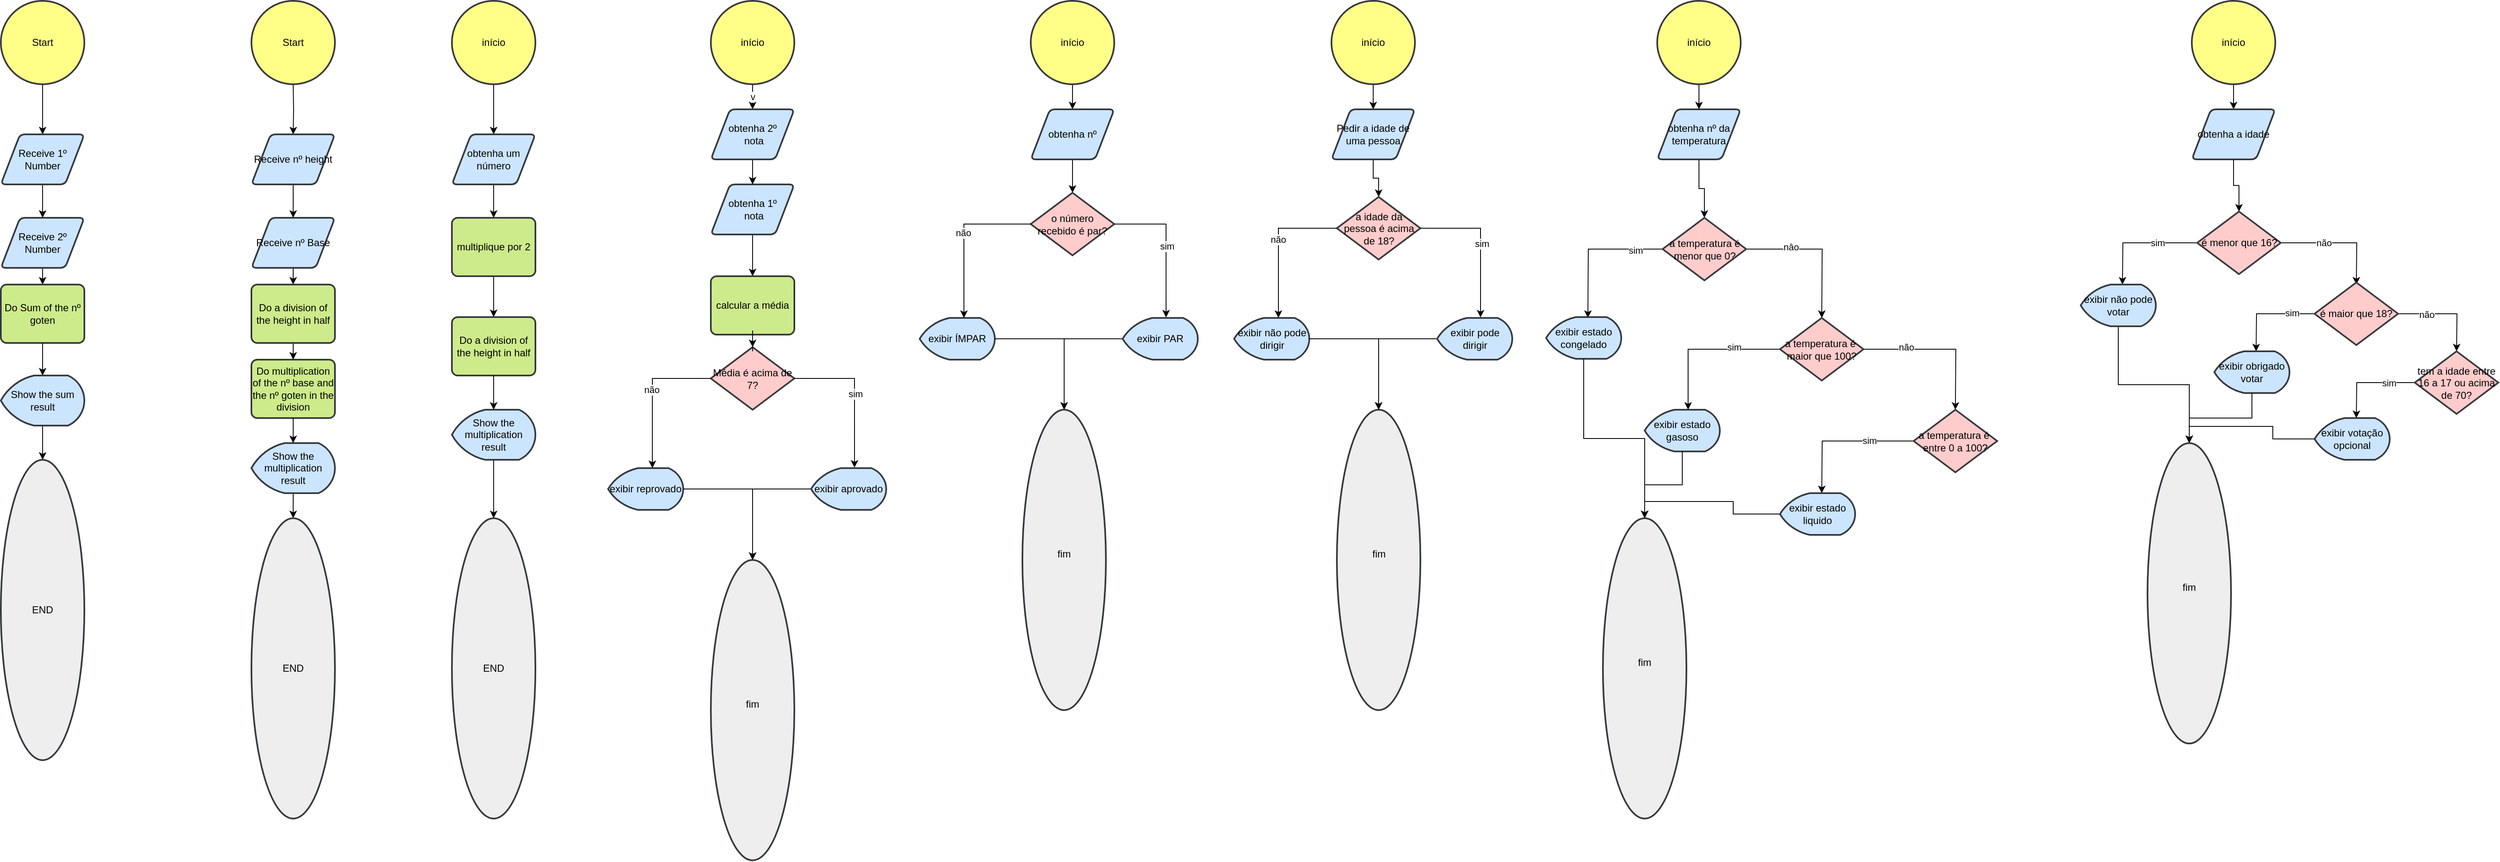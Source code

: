 <mxfile version="26.0.14">
  <diagram name="Página-1" id="ENhfQwFYLos144fQK5TW">
    <mxGraphModel dx="1613" dy="706" grid="1" gridSize="10" guides="1" tooltips="1" connect="1" arrows="1" fold="1" page="1" pageScale="1" pageWidth="827" pageHeight="1169" math="0" shadow="0">
      <root>
        <mxCell id="0" />
        <mxCell id="1" parent="0" />
        <mxCell id="m8OP1QcmDbiN_umO_oYW-4" style="edgeStyle=orthogonalEdgeStyle;rounded=0;orthogonalLoop=1;jettySize=auto;html=1;" edge="1" parent="1" source="m8OP1QcmDbiN_umO_oYW-2" target="m8OP1QcmDbiN_umO_oYW-3">
          <mxGeometry relative="1" as="geometry" />
        </mxCell>
        <mxCell id="m8OP1QcmDbiN_umO_oYW-2" value="Start" style="strokeWidth=2;html=1;shape=mxgraph.flowchart.start_2;whiteSpace=wrap;fillColor=#ffff88;strokeColor=#36393d;" vertex="1" parent="1">
          <mxGeometry x="100" y="660" width="100" height="100" as="geometry" />
        </mxCell>
        <mxCell id="m8OP1QcmDbiN_umO_oYW-8" style="edgeStyle=orthogonalEdgeStyle;rounded=0;orthogonalLoop=1;jettySize=auto;html=1;" edge="1" parent="1" source="m8OP1QcmDbiN_umO_oYW-3" target="m8OP1QcmDbiN_umO_oYW-6">
          <mxGeometry relative="1" as="geometry" />
        </mxCell>
        <mxCell id="m8OP1QcmDbiN_umO_oYW-3" value="Receive 1º&lt;div&gt;Number&lt;/div&gt;" style="shape=parallelogram;html=1;strokeWidth=2;perimeter=parallelogramPerimeter;whiteSpace=wrap;rounded=1;arcSize=12;size=0.23;fillColor=#cce5ff;strokeColor=#36393d;" vertex="1" parent="1">
          <mxGeometry x="100" y="820" width="100" height="60" as="geometry" />
        </mxCell>
        <mxCell id="m8OP1QcmDbiN_umO_oYW-12" style="edgeStyle=orthogonalEdgeStyle;rounded=0;orthogonalLoop=1;jettySize=auto;html=1;" edge="1" parent="1" source="m8OP1QcmDbiN_umO_oYW-6" target="m8OP1QcmDbiN_umO_oYW-9">
          <mxGeometry relative="1" as="geometry" />
        </mxCell>
        <mxCell id="m8OP1QcmDbiN_umO_oYW-6" value="Receive 2º&lt;div&gt;Number&lt;/div&gt;" style="shape=parallelogram;html=1;strokeWidth=2;perimeter=parallelogramPerimeter;whiteSpace=wrap;rounded=1;arcSize=12;size=0.23;fillColor=#cce5ff;strokeColor=#36393d;" vertex="1" parent="1">
          <mxGeometry x="100" y="920" width="100" height="60" as="geometry" />
        </mxCell>
        <mxCell id="m8OP1QcmDbiN_umO_oYW-9" value="Do Sum of the nº goten" style="rounded=1;whiteSpace=wrap;html=1;absoluteArcSize=1;arcSize=14;strokeWidth=2;fillColor=#cdeb8b;strokeColor=#36393d;" vertex="1" parent="1">
          <mxGeometry x="100" y="1000" width="100" height="70" as="geometry" />
        </mxCell>
        <mxCell id="m8OP1QcmDbiN_umO_oYW-15" style="edgeStyle=orthogonalEdgeStyle;rounded=0;orthogonalLoop=1;jettySize=auto;html=1;" edge="1" parent="1" source="m8OP1QcmDbiN_umO_oYW-11" target="m8OP1QcmDbiN_umO_oYW-14">
          <mxGeometry relative="1" as="geometry" />
        </mxCell>
        <mxCell id="m8OP1QcmDbiN_umO_oYW-11" value="Show the sum result" style="strokeWidth=2;html=1;shape=mxgraph.flowchart.display;whiteSpace=wrap;fillColor=#cce5ff;strokeColor=#36393d;" vertex="1" parent="1">
          <mxGeometry x="100" y="1109" width="100" height="60" as="geometry" />
        </mxCell>
        <mxCell id="m8OP1QcmDbiN_umO_oYW-13" style="edgeStyle=orthogonalEdgeStyle;rounded=0;orthogonalLoop=1;jettySize=auto;html=1;entryX=0.5;entryY=0;entryDx=0;entryDy=0;entryPerimeter=0;" edge="1" parent="1" source="m8OP1QcmDbiN_umO_oYW-9" target="m8OP1QcmDbiN_umO_oYW-11">
          <mxGeometry relative="1" as="geometry" />
        </mxCell>
        <mxCell id="m8OP1QcmDbiN_umO_oYW-14" value="END" style="strokeWidth=2;html=1;shape=mxgraph.flowchart.start_1;whiteSpace=wrap;fillColor=#eeeeee;strokeColor=#36393d;" vertex="1" parent="1">
          <mxGeometry x="100" y="1210" width="100" height="360" as="geometry" />
        </mxCell>
        <mxCell id="m8OP1QcmDbiN_umO_oYW-16" style="edgeStyle=orthogonalEdgeStyle;rounded=0;orthogonalLoop=1;jettySize=auto;html=1;" edge="1" target="m8OP1QcmDbiN_umO_oYW-18" parent="1">
          <mxGeometry relative="1" as="geometry">
            <mxPoint x="450" y="760" as="sourcePoint" />
          </mxGeometry>
        </mxCell>
        <mxCell id="m8OP1QcmDbiN_umO_oYW-17" style="edgeStyle=orthogonalEdgeStyle;rounded=0;orthogonalLoop=1;jettySize=auto;html=1;" edge="1" source="m8OP1QcmDbiN_umO_oYW-18" target="m8OP1QcmDbiN_umO_oYW-20" parent="1">
          <mxGeometry relative="1" as="geometry" />
        </mxCell>
        <mxCell id="m8OP1QcmDbiN_umO_oYW-18" value="Receive nº height" style="shape=parallelogram;html=1;strokeWidth=2;perimeter=parallelogramPerimeter;whiteSpace=wrap;rounded=1;arcSize=12;size=0.23;fillColor=#cce5ff;strokeColor=#36393d;" vertex="1" parent="1">
          <mxGeometry x="400" y="820" width="100" height="60" as="geometry" />
        </mxCell>
        <mxCell id="m8OP1QcmDbiN_umO_oYW-29" style="edgeStyle=orthogonalEdgeStyle;rounded=0;orthogonalLoop=1;jettySize=auto;html=1;entryX=0.5;entryY=0;entryDx=0;entryDy=0;" edge="1" parent="1" source="m8OP1QcmDbiN_umO_oYW-20" target="m8OP1QcmDbiN_umO_oYW-28">
          <mxGeometry relative="1" as="geometry" />
        </mxCell>
        <mxCell id="m8OP1QcmDbiN_umO_oYW-20" value="Receive nº Base" style="shape=parallelogram;html=1;strokeWidth=2;perimeter=parallelogramPerimeter;whiteSpace=wrap;rounded=1;arcSize=12;size=0.23;fillColor=#cce5ff;strokeColor=#36393d;" vertex="1" parent="1">
          <mxGeometry x="400" y="920" width="100" height="60" as="geometry" />
        </mxCell>
        <mxCell id="m8OP1QcmDbiN_umO_oYW-21" value="Do multiplication of the nº base and the nº goten in the division" style="rounded=1;whiteSpace=wrap;html=1;absoluteArcSize=1;arcSize=14;strokeWidth=2;fillColor=#cdeb8b;strokeColor=#36393d;" vertex="1" parent="1">
          <mxGeometry x="400" y="1090" width="100" height="70" as="geometry" />
        </mxCell>
        <mxCell id="m8OP1QcmDbiN_umO_oYW-22" style="edgeStyle=orthogonalEdgeStyle;rounded=0;orthogonalLoop=1;jettySize=auto;html=1;" edge="1" source="m8OP1QcmDbiN_umO_oYW-23" parent="1">
          <mxGeometry relative="1" as="geometry">
            <mxPoint x="450" y="1210" as="targetPoint" />
          </mxGeometry>
        </mxCell>
        <mxCell id="m8OP1QcmDbiN_umO_oYW-32" style="edgeStyle=orthogonalEdgeStyle;rounded=0;orthogonalLoop=1;jettySize=auto;html=1;" edge="1" parent="1" source="m8OP1QcmDbiN_umO_oYW-23" target="m8OP1QcmDbiN_umO_oYW-31">
          <mxGeometry relative="1" as="geometry" />
        </mxCell>
        <mxCell id="m8OP1QcmDbiN_umO_oYW-23" value="Show the multiplication result" style="strokeWidth=2;html=1;shape=mxgraph.flowchart.display;whiteSpace=wrap;fillColor=#cce5ff;strokeColor=#36393d;" vertex="1" parent="1">
          <mxGeometry x="400" y="1190" width="100" height="60" as="geometry" />
        </mxCell>
        <mxCell id="m8OP1QcmDbiN_umO_oYW-24" style="edgeStyle=orthogonalEdgeStyle;rounded=0;orthogonalLoop=1;jettySize=auto;html=1;entryX=0.5;entryY=0;entryDx=0;entryDy=0;entryPerimeter=0;" edge="1" source="m8OP1QcmDbiN_umO_oYW-21" target="m8OP1QcmDbiN_umO_oYW-23" parent="1">
          <mxGeometry relative="1" as="geometry" />
        </mxCell>
        <mxCell id="m8OP1QcmDbiN_umO_oYW-25" value="Start" style="strokeWidth=2;html=1;shape=mxgraph.flowchart.start_2;whiteSpace=wrap;fillColor=#ffff88;strokeColor=#36393d;" vertex="1" parent="1">
          <mxGeometry x="400" y="660" width="100" height="100" as="geometry" />
        </mxCell>
        <mxCell id="m8OP1QcmDbiN_umO_oYW-30" style="edgeStyle=orthogonalEdgeStyle;rounded=0;orthogonalLoop=1;jettySize=auto;html=1;entryX=0.5;entryY=0;entryDx=0;entryDy=0;" edge="1" parent="1" source="m8OP1QcmDbiN_umO_oYW-28" target="m8OP1QcmDbiN_umO_oYW-21">
          <mxGeometry relative="1" as="geometry" />
        </mxCell>
        <mxCell id="m8OP1QcmDbiN_umO_oYW-28" value="Do a division of the height in half" style="rounded=1;whiteSpace=wrap;html=1;absoluteArcSize=1;arcSize=14;strokeWidth=2;fillColor=#cdeb8b;strokeColor=#36393d;" vertex="1" parent="1">
          <mxGeometry x="400" y="1000" width="100" height="70" as="geometry" />
        </mxCell>
        <mxCell id="m8OP1QcmDbiN_umO_oYW-31" value="END" style="strokeWidth=2;html=1;shape=mxgraph.flowchart.start_1;whiteSpace=wrap;fillColor=#eeeeee;strokeColor=#36393d;" vertex="1" parent="1">
          <mxGeometry x="400" y="1280" width="100" height="360" as="geometry" />
        </mxCell>
        <mxCell id="m8OP1QcmDbiN_umO_oYW-39" style="edgeStyle=orthogonalEdgeStyle;rounded=0;orthogonalLoop=1;jettySize=auto;html=1;entryX=0.5;entryY=0;entryDx=0;entryDy=0;" edge="1" parent="1" source="m8OP1QcmDbiN_umO_oYW-33" target="m8OP1QcmDbiN_umO_oYW-34">
          <mxGeometry relative="1" as="geometry" />
        </mxCell>
        <mxCell id="m8OP1QcmDbiN_umO_oYW-33" value="início" style="strokeWidth=2;html=1;shape=mxgraph.flowchart.start_2;whiteSpace=wrap;fillColor=#ffff88;strokeColor=#36393d;" vertex="1" parent="1">
          <mxGeometry x="640" y="660" width="100" height="100" as="geometry" />
        </mxCell>
        <mxCell id="m8OP1QcmDbiN_umO_oYW-42" style="edgeStyle=orthogonalEdgeStyle;rounded=0;orthogonalLoop=1;jettySize=auto;html=1;entryX=0.5;entryY=0;entryDx=0;entryDy=0;" edge="1" parent="1" source="m8OP1QcmDbiN_umO_oYW-34" target="m8OP1QcmDbiN_umO_oYW-35">
          <mxGeometry relative="1" as="geometry" />
        </mxCell>
        <mxCell id="m8OP1QcmDbiN_umO_oYW-34" value="obtenha um número" style="shape=parallelogram;html=1;strokeWidth=2;perimeter=parallelogramPerimeter;whiteSpace=wrap;rounded=1;arcSize=12;size=0.23;fillColor=#cce5ff;strokeColor=#36393d;" vertex="1" parent="1">
          <mxGeometry x="640" y="820" width="100" height="60" as="geometry" />
        </mxCell>
        <mxCell id="m8OP1QcmDbiN_umO_oYW-43" style="edgeStyle=orthogonalEdgeStyle;rounded=0;orthogonalLoop=1;jettySize=auto;html=1;entryX=0.5;entryY=0;entryDx=0;entryDy=0;" edge="1" parent="1" source="m8OP1QcmDbiN_umO_oYW-35" target="m8OP1QcmDbiN_umO_oYW-36">
          <mxGeometry relative="1" as="geometry" />
        </mxCell>
        <mxCell id="m8OP1QcmDbiN_umO_oYW-35" value="multiplique por 2" style="rounded=1;whiteSpace=wrap;html=1;absoluteArcSize=1;arcSize=14;strokeWidth=2;fillColor=#cdeb8b;strokeColor=#36393d;" vertex="1" parent="1">
          <mxGeometry x="640" y="920" width="100" height="70" as="geometry" />
        </mxCell>
        <mxCell id="m8OP1QcmDbiN_umO_oYW-36" value="Do a division of the height in half" style="rounded=1;whiteSpace=wrap;html=1;absoluteArcSize=1;arcSize=14;strokeWidth=2;fillColor=#cdeb8b;strokeColor=#36393d;" vertex="1" parent="1">
          <mxGeometry x="640" y="1039" width="100" height="70" as="geometry" />
        </mxCell>
        <mxCell id="m8OP1QcmDbiN_umO_oYW-45" style="edgeStyle=orthogonalEdgeStyle;rounded=0;orthogonalLoop=1;jettySize=auto;html=1;" edge="1" parent="1" source="m8OP1QcmDbiN_umO_oYW-37" target="m8OP1QcmDbiN_umO_oYW-38">
          <mxGeometry relative="1" as="geometry" />
        </mxCell>
        <mxCell id="m8OP1QcmDbiN_umO_oYW-37" value="Show the multiplication result" style="strokeWidth=2;html=1;shape=mxgraph.flowchart.display;whiteSpace=wrap;fillColor=#cce5ff;strokeColor=#36393d;" vertex="1" parent="1">
          <mxGeometry x="640" y="1150" width="100" height="60" as="geometry" />
        </mxCell>
        <mxCell id="m8OP1QcmDbiN_umO_oYW-38" value="END" style="strokeWidth=2;html=1;shape=mxgraph.flowchart.start_1;whiteSpace=wrap;fillColor=#eeeeee;strokeColor=#36393d;" vertex="1" parent="1">
          <mxGeometry x="640" y="1280" width="100" height="360" as="geometry" />
        </mxCell>
        <mxCell id="m8OP1QcmDbiN_umO_oYW-44" style="edgeStyle=orthogonalEdgeStyle;rounded=0;orthogonalLoop=1;jettySize=auto;html=1;entryX=0.5;entryY=0;entryDx=0;entryDy=0;entryPerimeter=0;" edge="1" parent="1" source="m8OP1QcmDbiN_umO_oYW-36" target="m8OP1QcmDbiN_umO_oYW-37">
          <mxGeometry relative="1" as="geometry" />
        </mxCell>
        <mxCell id="m8OP1QcmDbiN_umO_oYW-70" value="v" style="edgeStyle=orthogonalEdgeStyle;rounded=0;orthogonalLoop=1;jettySize=auto;html=1;entryX=0.5;entryY=0;entryDx=0;entryDy=0;" edge="1" parent="1" source="m8OP1QcmDbiN_umO_oYW-46" target="m8OP1QcmDbiN_umO_oYW-48">
          <mxGeometry relative="1" as="geometry" />
        </mxCell>
        <mxCell id="m8OP1QcmDbiN_umO_oYW-46" value="início" style="strokeWidth=2;html=1;shape=mxgraph.flowchart.start_2;whiteSpace=wrap;fillColor=#ffff88;strokeColor=#36393d;" vertex="1" parent="1">
          <mxGeometry x="950" y="660" width="100" height="100" as="geometry" />
        </mxCell>
        <mxCell id="m8OP1QcmDbiN_umO_oYW-68" style="edgeStyle=orthogonalEdgeStyle;rounded=0;orthogonalLoop=1;jettySize=auto;html=1;entryX=0.5;entryY=0;entryDx=0;entryDy=0;" edge="1" parent="1" source="m8OP1QcmDbiN_umO_oYW-47" target="m8OP1QcmDbiN_umO_oYW-49">
          <mxGeometry relative="1" as="geometry" />
        </mxCell>
        <mxCell id="m8OP1QcmDbiN_umO_oYW-47" value="obtenha 1º&lt;div&gt;&amp;nbsp;nota&lt;/div&gt;" style="shape=parallelogram;html=1;strokeWidth=2;perimeter=parallelogramPerimeter;whiteSpace=wrap;rounded=1;arcSize=12;size=0.23;fillColor=#cce5ff;strokeColor=#36393d;" vertex="1" parent="1">
          <mxGeometry x="950" y="880" width="100" height="60" as="geometry" />
        </mxCell>
        <mxCell id="m8OP1QcmDbiN_umO_oYW-69" style="edgeStyle=orthogonalEdgeStyle;rounded=0;orthogonalLoop=1;jettySize=auto;html=1;" edge="1" parent="1" source="m8OP1QcmDbiN_umO_oYW-48" target="m8OP1QcmDbiN_umO_oYW-47">
          <mxGeometry relative="1" as="geometry" />
        </mxCell>
        <mxCell id="m8OP1QcmDbiN_umO_oYW-48" value="obtenha 2º&lt;div&gt;&amp;nbsp;nota&lt;/div&gt;" style="shape=parallelogram;html=1;strokeWidth=2;perimeter=parallelogramPerimeter;whiteSpace=wrap;rounded=1;arcSize=12;size=0.23;fillColor=#cce5ff;strokeColor=#36393d;" vertex="1" parent="1">
          <mxGeometry x="950" y="790" width="100" height="60" as="geometry" />
        </mxCell>
        <mxCell id="m8OP1QcmDbiN_umO_oYW-49" value="calcular a média" style="rounded=1;whiteSpace=wrap;html=1;absoluteArcSize=1;arcSize=14;strokeWidth=2;fillColor=#cdeb8b;strokeColor=#36393d;" vertex="1" parent="1">
          <mxGeometry x="950" y="990" width="100" height="70" as="geometry" />
        </mxCell>
        <mxCell id="m8OP1QcmDbiN_umO_oYW-50" value="Média é acima de 7?" style="strokeWidth=2;html=1;shape=mxgraph.flowchart.decision;whiteSpace=wrap;fillColor=#ffcccc;strokeColor=#36393d;" vertex="1" parent="1">
          <mxGeometry x="950" y="1075" width="100" height="75" as="geometry" />
        </mxCell>
        <mxCell id="m8OP1QcmDbiN_umO_oYW-54" value="exibir reprovado" style="strokeWidth=2;html=1;shape=mxgraph.flowchart.display;whiteSpace=wrap;fillColor=#cce5ff;strokeColor=#36393d;" vertex="1" parent="1">
          <mxGeometry x="827" y="1220" width="90" height="50" as="geometry" />
        </mxCell>
        <mxCell id="m8OP1QcmDbiN_umO_oYW-61" style="edgeStyle=orthogonalEdgeStyle;rounded=0;orthogonalLoop=1;jettySize=auto;html=1;" edge="1" parent="1" source="m8OP1QcmDbiN_umO_oYW-55" target="m8OP1QcmDbiN_umO_oYW-60">
          <mxGeometry relative="1" as="geometry" />
        </mxCell>
        <mxCell id="m8OP1QcmDbiN_umO_oYW-55" value="exibir aprovado" style="strokeWidth=2;html=1;shape=mxgraph.flowchart.display;whiteSpace=wrap;fillColor=#cce5ff;strokeColor=#36393d;" vertex="1" parent="1">
          <mxGeometry x="1070" y="1220" width="90" height="50" as="geometry" />
        </mxCell>
        <mxCell id="m8OP1QcmDbiN_umO_oYW-56" style="edgeStyle=orthogonalEdgeStyle;rounded=0;orthogonalLoop=1;jettySize=auto;html=1;entryX=0.578;entryY=-0.012;entryDx=0;entryDy=0;entryPerimeter=0;" edge="1" parent="1" source="m8OP1QcmDbiN_umO_oYW-50" target="m8OP1QcmDbiN_umO_oYW-55">
          <mxGeometry relative="1" as="geometry" />
        </mxCell>
        <mxCell id="m8OP1QcmDbiN_umO_oYW-58" value="sim" style="edgeLabel;html=1;align=center;verticalAlign=middle;resizable=0;points=[];" vertex="1" connectable="0" parent="m8OP1QcmDbiN_umO_oYW-56">
          <mxGeometry x="-0.158" y="1" relative="1" as="geometry">
            <mxPoint y="15" as="offset" />
          </mxGeometry>
        </mxCell>
        <mxCell id="m8OP1QcmDbiN_umO_oYW-60" value="fim&lt;div&gt;&lt;br&gt;&lt;/div&gt;" style="strokeWidth=2;html=1;shape=mxgraph.flowchart.start_1;whiteSpace=wrap;fillColor=#eeeeee;strokeColor=#36393d;" vertex="1" parent="1">
          <mxGeometry x="950" y="1330" width="100" height="360" as="geometry" />
        </mxCell>
        <mxCell id="m8OP1QcmDbiN_umO_oYW-64" style="edgeStyle=orthogonalEdgeStyle;rounded=0;orthogonalLoop=1;jettySize=auto;html=1;entryX=0.589;entryY=0;entryDx=0;entryDy=0;entryPerimeter=0;" edge="1" parent="1" source="m8OP1QcmDbiN_umO_oYW-50" target="m8OP1QcmDbiN_umO_oYW-54">
          <mxGeometry relative="1" as="geometry" />
        </mxCell>
        <mxCell id="m8OP1QcmDbiN_umO_oYW-65" value="não" style="edgeLabel;html=1;align=center;verticalAlign=middle;resizable=0;points=[];" vertex="1" connectable="0" parent="m8OP1QcmDbiN_umO_oYW-64">
          <mxGeometry x="-0.07" y="-1" relative="1" as="geometry">
            <mxPoint y="1" as="offset" />
          </mxGeometry>
        </mxCell>
        <mxCell id="m8OP1QcmDbiN_umO_oYW-66" style="edgeStyle=orthogonalEdgeStyle;rounded=0;orthogonalLoop=1;jettySize=auto;html=1;entryX=0.5;entryY=0;entryDx=0;entryDy=0;entryPerimeter=0;" edge="1" parent="1" source="m8OP1QcmDbiN_umO_oYW-54" target="m8OP1QcmDbiN_umO_oYW-60">
          <mxGeometry relative="1" as="geometry" />
        </mxCell>
        <mxCell id="m8OP1QcmDbiN_umO_oYW-67" style="edgeStyle=orthogonalEdgeStyle;rounded=0;orthogonalLoop=1;jettySize=auto;html=1;entryX=0.5;entryY=0;entryDx=0;entryDy=0;entryPerimeter=0;" edge="1" parent="1" source="m8OP1QcmDbiN_umO_oYW-49" target="m8OP1QcmDbiN_umO_oYW-50">
          <mxGeometry relative="1" as="geometry" />
        </mxCell>
        <mxCell id="m8OP1QcmDbiN_umO_oYW-71" style="edgeStyle=orthogonalEdgeStyle;rounded=0;orthogonalLoop=1;jettySize=auto;html=1;entryX=0.5;entryY=0;entryDx=0;entryDy=0;" edge="1" parent="1" source="m8OP1QcmDbiN_umO_oYW-72" target="m8OP1QcmDbiN_umO_oYW-76">
          <mxGeometry relative="1" as="geometry" />
        </mxCell>
        <mxCell id="m8OP1QcmDbiN_umO_oYW-72" value="início" style="strokeWidth=2;html=1;shape=mxgraph.flowchart.start_2;whiteSpace=wrap;fillColor=#ffff88;strokeColor=#36393d;" vertex="1" parent="1">
          <mxGeometry x="1333" y="660" width="100" height="100" as="geometry" />
        </mxCell>
        <mxCell id="m8OP1QcmDbiN_umO_oYW-75" style="edgeStyle=orthogonalEdgeStyle;rounded=0;orthogonalLoop=1;jettySize=auto;html=1;" edge="1" parent="1" source="m8OP1QcmDbiN_umO_oYW-76">
          <mxGeometry relative="1" as="geometry">
            <mxPoint x="1383" y="890" as="targetPoint" />
          </mxGeometry>
        </mxCell>
        <mxCell id="m8OP1QcmDbiN_umO_oYW-76" value="obtenha nº" style="shape=parallelogram;html=1;strokeWidth=2;perimeter=parallelogramPerimeter;whiteSpace=wrap;rounded=1;arcSize=12;size=0.23;fillColor=#cce5ff;strokeColor=#36393d;" vertex="1" parent="1">
          <mxGeometry x="1333" y="790" width="100" height="60" as="geometry" />
        </mxCell>
        <mxCell id="m8OP1QcmDbiN_umO_oYW-78" value="o número recebido é par?" style="strokeWidth=2;html=1;shape=mxgraph.flowchart.decision;whiteSpace=wrap;fillColor=#ffcccc;strokeColor=#36393d;" vertex="1" parent="1">
          <mxGeometry x="1333" y="890" width="100" height="75" as="geometry" />
        </mxCell>
        <mxCell id="m8OP1QcmDbiN_umO_oYW-79" value="exibir ÍMPAR" style="strokeWidth=2;html=1;shape=mxgraph.flowchart.display;whiteSpace=wrap;fillColor=#cce5ff;strokeColor=#36393d;" vertex="1" parent="1">
          <mxGeometry x="1200" y="1040" width="90" height="50" as="geometry" />
        </mxCell>
        <mxCell id="m8OP1QcmDbiN_umO_oYW-80" style="edgeStyle=orthogonalEdgeStyle;rounded=0;orthogonalLoop=1;jettySize=auto;html=1;" edge="1" parent="1" source="m8OP1QcmDbiN_umO_oYW-81" target="m8OP1QcmDbiN_umO_oYW-84">
          <mxGeometry relative="1" as="geometry" />
        </mxCell>
        <mxCell id="m8OP1QcmDbiN_umO_oYW-81" value="exibir PAR" style="strokeWidth=2;html=1;shape=mxgraph.flowchart.display;whiteSpace=wrap;fillColor=#cce5ff;strokeColor=#36393d;" vertex="1" parent="1">
          <mxGeometry x="1443" y="1040" width="90" height="50" as="geometry" />
        </mxCell>
        <mxCell id="m8OP1QcmDbiN_umO_oYW-82" style="edgeStyle=orthogonalEdgeStyle;rounded=0;orthogonalLoop=1;jettySize=auto;html=1;entryX=0.578;entryY=-0.012;entryDx=0;entryDy=0;entryPerimeter=0;" edge="1" parent="1" source="m8OP1QcmDbiN_umO_oYW-78" target="m8OP1QcmDbiN_umO_oYW-81">
          <mxGeometry relative="1" as="geometry" />
        </mxCell>
        <mxCell id="m8OP1QcmDbiN_umO_oYW-83" value="sim" style="edgeLabel;html=1;align=center;verticalAlign=middle;resizable=0;points=[];" vertex="1" connectable="0" parent="m8OP1QcmDbiN_umO_oYW-82">
          <mxGeometry x="-0.158" y="1" relative="1" as="geometry">
            <mxPoint y="15" as="offset" />
          </mxGeometry>
        </mxCell>
        <mxCell id="m8OP1QcmDbiN_umO_oYW-84" value="fim&lt;div&gt;&lt;br&gt;&lt;/div&gt;" style="strokeWidth=2;html=1;shape=mxgraph.flowchart.start_1;whiteSpace=wrap;fillColor=#eeeeee;strokeColor=#36393d;" vertex="1" parent="1">
          <mxGeometry x="1323" y="1150" width="100" height="360" as="geometry" />
        </mxCell>
        <mxCell id="m8OP1QcmDbiN_umO_oYW-85" style="edgeStyle=orthogonalEdgeStyle;rounded=0;orthogonalLoop=1;jettySize=auto;html=1;entryX=0.589;entryY=0;entryDx=0;entryDy=0;entryPerimeter=0;" edge="1" parent="1" source="m8OP1QcmDbiN_umO_oYW-78" target="m8OP1QcmDbiN_umO_oYW-79">
          <mxGeometry relative="1" as="geometry" />
        </mxCell>
        <mxCell id="m8OP1QcmDbiN_umO_oYW-86" value="não" style="edgeLabel;html=1;align=center;verticalAlign=middle;resizable=0;points=[];" vertex="1" connectable="0" parent="m8OP1QcmDbiN_umO_oYW-85">
          <mxGeometry x="-0.07" y="-1" relative="1" as="geometry">
            <mxPoint y="1" as="offset" />
          </mxGeometry>
        </mxCell>
        <mxCell id="m8OP1QcmDbiN_umO_oYW-87" style="edgeStyle=orthogonalEdgeStyle;rounded=0;orthogonalLoop=1;jettySize=auto;html=1;entryX=0.5;entryY=0;entryDx=0;entryDy=0;entryPerimeter=0;" edge="1" parent="1" source="m8OP1QcmDbiN_umO_oYW-79" target="m8OP1QcmDbiN_umO_oYW-84">
          <mxGeometry relative="1" as="geometry" />
        </mxCell>
        <mxCell id="m8OP1QcmDbiN_umO_oYW-89" style="edgeStyle=orthogonalEdgeStyle;rounded=0;orthogonalLoop=1;jettySize=auto;html=1;entryX=0.5;entryY=0;entryDx=0;entryDy=0;" edge="1" parent="1" source="m8OP1QcmDbiN_umO_oYW-90" target="m8OP1QcmDbiN_umO_oYW-94">
          <mxGeometry relative="1" as="geometry" />
        </mxCell>
        <mxCell id="m8OP1QcmDbiN_umO_oYW-90" value="início" style="strokeWidth=2;html=1;shape=mxgraph.flowchart.start_2;whiteSpace=wrap;fillColor=#ffff88;strokeColor=#36393d;" vertex="1" parent="1">
          <mxGeometry x="1693" y="660" width="100" height="100" as="geometry" />
        </mxCell>
        <mxCell id="m8OP1QcmDbiN_umO_oYW-107" style="edgeStyle=orthogonalEdgeStyle;rounded=0;orthogonalLoop=1;jettySize=auto;html=1;" edge="1" parent="1" source="m8OP1QcmDbiN_umO_oYW-94" target="m8OP1QcmDbiN_umO_oYW-96">
          <mxGeometry relative="1" as="geometry" />
        </mxCell>
        <mxCell id="m8OP1QcmDbiN_umO_oYW-94" value="Pedir a idade de uma pessoa" style="shape=parallelogram;html=1;strokeWidth=2;perimeter=parallelogramPerimeter;whiteSpace=wrap;rounded=1;arcSize=12;size=0.23;fillColor=#cce5ff;strokeColor=#36393d;" vertex="1" parent="1">
          <mxGeometry x="1693" y="790" width="100" height="60" as="geometry" />
        </mxCell>
        <mxCell id="m8OP1QcmDbiN_umO_oYW-96" value="a idade da pessoa é acima de 18?" style="strokeWidth=2;html=1;shape=mxgraph.flowchart.decision;whiteSpace=wrap;fillColor=#ffcccc;strokeColor=#36393d;" vertex="1" parent="1">
          <mxGeometry x="1699.5" y="895" width="100" height="75" as="geometry" />
        </mxCell>
        <mxCell id="m8OP1QcmDbiN_umO_oYW-97" value="exibir não pode dirigir" style="strokeWidth=2;html=1;shape=mxgraph.flowchart.display;whiteSpace=wrap;fillColor=#cce5ff;strokeColor=#36393d;" vertex="1" parent="1">
          <mxGeometry x="1576.5" y="1040" width="90" height="50" as="geometry" />
        </mxCell>
        <mxCell id="m8OP1QcmDbiN_umO_oYW-98" style="edgeStyle=orthogonalEdgeStyle;rounded=0;orthogonalLoop=1;jettySize=auto;html=1;" edge="1" parent="1" source="m8OP1QcmDbiN_umO_oYW-99" target="m8OP1QcmDbiN_umO_oYW-102">
          <mxGeometry relative="1" as="geometry" />
        </mxCell>
        <mxCell id="m8OP1QcmDbiN_umO_oYW-99" value="exibir pode dirigir" style="strokeWidth=2;html=1;shape=mxgraph.flowchart.display;whiteSpace=wrap;fillColor=#cce5ff;strokeColor=#36393d;" vertex="1" parent="1">
          <mxGeometry x="1819.5" y="1040" width="90" height="50" as="geometry" />
        </mxCell>
        <mxCell id="m8OP1QcmDbiN_umO_oYW-100" style="edgeStyle=orthogonalEdgeStyle;rounded=0;orthogonalLoop=1;jettySize=auto;html=1;entryX=0.578;entryY=-0.012;entryDx=0;entryDy=0;entryPerimeter=0;" edge="1" parent="1" source="m8OP1QcmDbiN_umO_oYW-96" target="m8OP1QcmDbiN_umO_oYW-99">
          <mxGeometry relative="1" as="geometry" />
        </mxCell>
        <mxCell id="m8OP1QcmDbiN_umO_oYW-101" value="sim" style="edgeLabel;html=1;align=center;verticalAlign=middle;resizable=0;points=[];" vertex="1" connectable="0" parent="m8OP1QcmDbiN_umO_oYW-100">
          <mxGeometry x="-0.158" y="1" relative="1" as="geometry">
            <mxPoint y="15" as="offset" />
          </mxGeometry>
        </mxCell>
        <mxCell id="m8OP1QcmDbiN_umO_oYW-102" value="fim&lt;div&gt;&lt;br&gt;&lt;/div&gt;" style="strokeWidth=2;html=1;shape=mxgraph.flowchart.start_1;whiteSpace=wrap;fillColor=#eeeeee;strokeColor=#36393d;" vertex="1" parent="1">
          <mxGeometry x="1699.5" y="1150" width="100" height="360" as="geometry" />
        </mxCell>
        <mxCell id="m8OP1QcmDbiN_umO_oYW-103" style="edgeStyle=orthogonalEdgeStyle;rounded=0;orthogonalLoop=1;jettySize=auto;html=1;entryX=0.589;entryY=0;entryDx=0;entryDy=0;entryPerimeter=0;" edge="1" parent="1" source="m8OP1QcmDbiN_umO_oYW-96" target="m8OP1QcmDbiN_umO_oYW-97">
          <mxGeometry relative="1" as="geometry" />
        </mxCell>
        <mxCell id="m8OP1QcmDbiN_umO_oYW-104" value="não" style="edgeLabel;html=1;align=center;verticalAlign=middle;resizable=0;points=[];" vertex="1" connectable="0" parent="m8OP1QcmDbiN_umO_oYW-103">
          <mxGeometry x="-0.07" y="-1" relative="1" as="geometry">
            <mxPoint y="1" as="offset" />
          </mxGeometry>
        </mxCell>
        <mxCell id="m8OP1QcmDbiN_umO_oYW-105" style="edgeStyle=orthogonalEdgeStyle;rounded=0;orthogonalLoop=1;jettySize=auto;html=1;entryX=0.5;entryY=0;entryDx=0;entryDy=0;entryPerimeter=0;" edge="1" parent="1" source="m8OP1QcmDbiN_umO_oYW-97" target="m8OP1QcmDbiN_umO_oYW-102">
          <mxGeometry relative="1" as="geometry" />
        </mxCell>
        <mxCell id="m8OP1QcmDbiN_umO_oYW-108" style="edgeStyle=orthogonalEdgeStyle;rounded=0;orthogonalLoop=1;jettySize=auto;html=1;entryX=0.5;entryY=0;entryDx=0;entryDy=0;" edge="1" parent="1" source="m8OP1QcmDbiN_umO_oYW-109" target="m8OP1QcmDbiN_umO_oYW-113">
          <mxGeometry relative="1" as="geometry" />
        </mxCell>
        <mxCell id="m8OP1QcmDbiN_umO_oYW-109" value="início" style="strokeWidth=2;html=1;shape=mxgraph.flowchart.start_2;whiteSpace=wrap;fillColor=#ffff88;strokeColor=#36393d;" vertex="1" parent="1">
          <mxGeometry x="2083" y="660" width="100" height="100" as="geometry" />
        </mxCell>
        <mxCell id="m8OP1QcmDbiN_umO_oYW-126" style="edgeStyle=orthogonalEdgeStyle;rounded=0;orthogonalLoop=1;jettySize=auto;html=1;" edge="1" parent="1" source="m8OP1QcmDbiN_umO_oYW-113" target="m8OP1QcmDbiN_umO_oYW-115">
          <mxGeometry relative="1" as="geometry" />
        </mxCell>
        <mxCell id="m8OP1QcmDbiN_umO_oYW-113" value="obtenha nº da&lt;div&gt;temperatura&lt;/div&gt;" style="shape=parallelogram;html=1;strokeWidth=2;perimeter=parallelogramPerimeter;whiteSpace=wrap;rounded=1;arcSize=12;size=0.23;fillColor=#cce5ff;strokeColor=#36393d;" vertex="1" parent="1">
          <mxGeometry x="2083" y="790" width="100" height="60" as="geometry" />
        </mxCell>
        <mxCell id="m8OP1QcmDbiN_umO_oYW-127" style="edgeStyle=orthogonalEdgeStyle;rounded=0;orthogonalLoop=1;jettySize=auto;html=1;" edge="1" parent="1" source="m8OP1QcmDbiN_umO_oYW-115">
          <mxGeometry relative="1" as="geometry">
            <mxPoint x="2000" y="1040" as="targetPoint" />
          </mxGeometry>
        </mxCell>
        <mxCell id="m8OP1QcmDbiN_umO_oYW-130" value="sim" style="edgeLabel;html=1;align=center;verticalAlign=middle;resizable=0;points=[];" vertex="1" connectable="0" parent="m8OP1QcmDbiN_umO_oYW-127">
          <mxGeometry x="-0.619" y="1" relative="1" as="geometry">
            <mxPoint as="offset" />
          </mxGeometry>
        </mxCell>
        <mxCell id="m8OP1QcmDbiN_umO_oYW-128" style="edgeStyle=orthogonalEdgeStyle;rounded=0;orthogonalLoop=1;jettySize=auto;html=1;" edge="1" parent="1" source="m8OP1QcmDbiN_umO_oYW-115">
          <mxGeometry relative="1" as="geometry">
            <mxPoint x="2280" y="1040" as="targetPoint" />
          </mxGeometry>
        </mxCell>
        <mxCell id="m8OP1QcmDbiN_umO_oYW-129" value="nâo&lt;br&gt;&lt;div&gt;&lt;br&gt;&lt;/div&gt;" style="edgeLabel;html=1;align=center;verticalAlign=middle;resizable=0;points=[];" vertex="1" connectable="0" parent="m8OP1QcmDbiN_umO_oYW-128">
          <mxGeometry x="-0.391" y="-4" relative="1" as="geometry">
            <mxPoint as="offset" />
          </mxGeometry>
        </mxCell>
        <mxCell id="m8OP1QcmDbiN_umO_oYW-115" value="a temperatura é menor que 0?" style="strokeWidth=2;html=1;shape=mxgraph.flowchart.decision;whiteSpace=wrap;fillColor=#ffcccc;strokeColor=#36393d;" vertex="1" parent="1">
          <mxGeometry x="2089.5" y="920" width="100" height="75" as="geometry" />
        </mxCell>
        <mxCell id="m8OP1QcmDbiN_umO_oYW-121" value="fim&lt;div&gt;&lt;br&gt;&lt;/div&gt;" style="strokeWidth=2;html=1;shape=mxgraph.flowchart.start_1;whiteSpace=wrap;fillColor=#eeeeee;strokeColor=#36393d;" vertex="1" parent="1">
          <mxGeometry x="2018" y="1280" width="100" height="360" as="geometry" />
        </mxCell>
        <mxCell id="m8OP1QcmDbiN_umO_oYW-131" value="exibir estado congelado" style="strokeWidth=2;html=1;shape=mxgraph.flowchart.display;whiteSpace=wrap;fillColor=#cce5ff;strokeColor=#36393d;" vertex="1" parent="1">
          <mxGeometry x="1950" y="1039" width="90" height="50" as="geometry" />
        </mxCell>
        <mxCell id="m8OP1QcmDbiN_umO_oYW-133" style="edgeStyle=orthogonalEdgeStyle;rounded=0;orthogonalLoop=1;jettySize=auto;html=1;" edge="1" parent="1" source="m8OP1QcmDbiN_umO_oYW-132">
          <mxGeometry relative="1" as="geometry">
            <mxPoint x="2120" y="1150" as="targetPoint" />
            <Array as="points">
              <mxPoint x="2120" y="1078" />
              <mxPoint x="2120" y="1140" />
            </Array>
          </mxGeometry>
        </mxCell>
        <mxCell id="m8OP1QcmDbiN_umO_oYW-144" value="sim" style="edgeLabel;html=1;align=center;verticalAlign=middle;resizable=0;points=[];" vertex="1" connectable="0" parent="m8OP1QcmDbiN_umO_oYW-133">
          <mxGeometry x="-0.406" y="-3" relative="1" as="geometry">
            <mxPoint x="-1" as="offset" />
          </mxGeometry>
        </mxCell>
        <mxCell id="m8OP1QcmDbiN_umO_oYW-134" style="edgeStyle=orthogonalEdgeStyle;rounded=0;orthogonalLoop=1;jettySize=auto;html=1;" edge="1" parent="1" source="m8OP1QcmDbiN_umO_oYW-132">
          <mxGeometry relative="1" as="geometry">
            <mxPoint x="2440" y="1150" as="targetPoint" />
          </mxGeometry>
        </mxCell>
        <mxCell id="m8OP1QcmDbiN_umO_oYW-143" value="não" style="edgeLabel;html=1;align=center;verticalAlign=middle;resizable=0;points=[];" vertex="1" connectable="0" parent="m8OP1QcmDbiN_umO_oYW-134">
          <mxGeometry x="-0.432" y="3" relative="1" as="geometry">
            <mxPoint x="-1" as="offset" />
          </mxGeometry>
        </mxCell>
        <mxCell id="m8OP1QcmDbiN_umO_oYW-132" value="a temperatura é&amp;nbsp;&lt;div&gt;maior que 100?&lt;/div&gt;" style="strokeWidth=2;html=1;shape=mxgraph.flowchart.decision;whiteSpace=wrap;fillColor=#ffcccc;strokeColor=#36393d;" vertex="1" parent="1">
          <mxGeometry x="2230" y="1040" width="100" height="75" as="geometry" />
        </mxCell>
        <mxCell id="m8OP1QcmDbiN_umO_oYW-135" value="exibir estado gasoso" style="strokeWidth=2;html=1;shape=mxgraph.flowchart.display;whiteSpace=wrap;fillColor=#cce5ff;strokeColor=#36393d;" vertex="1" parent="1">
          <mxGeometry x="2068" y="1150" width="90" height="50" as="geometry" />
        </mxCell>
        <mxCell id="m8OP1QcmDbiN_umO_oYW-137" style="edgeStyle=orthogonalEdgeStyle;rounded=0;orthogonalLoop=1;jettySize=auto;html=1;" edge="1" parent="1" source="m8OP1QcmDbiN_umO_oYW-136">
          <mxGeometry relative="1" as="geometry">
            <mxPoint x="2280" y="1250" as="targetPoint" />
          </mxGeometry>
        </mxCell>
        <mxCell id="m8OP1QcmDbiN_umO_oYW-145" value="sim" style="edgeLabel;html=1;align=center;verticalAlign=middle;resizable=0;points=[];" vertex="1" connectable="0" parent="m8OP1QcmDbiN_umO_oYW-137">
          <mxGeometry x="-0.398" y="-1" relative="1" as="geometry">
            <mxPoint x="-1" as="offset" />
          </mxGeometry>
        </mxCell>
        <mxCell id="m8OP1QcmDbiN_umO_oYW-136" value="a temperatura é&amp;nbsp;&lt;div&gt;entre 0 a 100?&lt;/div&gt;" style="strokeWidth=2;html=1;shape=mxgraph.flowchart.decision;whiteSpace=wrap;fillColor=#ffcccc;strokeColor=#36393d;" vertex="1" parent="1">
          <mxGeometry x="2390" y="1150" width="100" height="75" as="geometry" />
        </mxCell>
        <mxCell id="m8OP1QcmDbiN_umO_oYW-138" value="exibir estado liquido" style="strokeWidth=2;html=1;shape=mxgraph.flowchart.display;whiteSpace=wrap;fillColor=#cce5ff;strokeColor=#36393d;" vertex="1" parent="1">
          <mxGeometry x="2230" y="1250" width="90" height="50" as="geometry" />
        </mxCell>
        <mxCell id="m8OP1QcmDbiN_umO_oYW-139" style="edgeStyle=orthogonalEdgeStyle;rounded=0;orthogonalLoop=1;jettySize=auto;html=1;entryX=0.5;entryY=0;entryDx=0;entryDy=0;entryPerimeter=0;" edge="1" parent="1" source="m8OP1QcmDbiN_umO_oYW-131" target="m8OP1QcmDbiN_umO_oYW-121">
          <mxGeometry relative="1" as="geometry" />
        </mxCell>
        <mxCell id="m8OP1QcmDbiN_umO_oYW-141" style="edgeStyle=orthogonalEdgeStyle;rounded=0;orthogonalLoop=1;jettySize=auto;html=1;entryX=0.5;entryY=0;entryDx=0;entryDy=0;entryPerimeter=0;" edge="1" parent="1" source="m8OP1QcmDbiN_umO_oYW-135" target="m8OP1QcmDbiN_umO_oYW-121">
          <mxGeometry relative="1" as="geometry" />
        </mxCell>
        <mxCell id="m8OP1QcmDbiN_umO_oYW-142" style="edgeStyle=orthogonalEdgeStyle;rounded=0;orthogonalLoop=1;jettySize=auto;html=1;entryX=0.5;entryY=0;entryDx=0;entryDy=0;entryPerimeter=0;" edge="1" parent="1" source="m8OP1QcmDbiN_umO_oYW-138" target="m8OP1QcmDbiN_umO_oYW-121">
          <mxGeometry relative="1" as="geometry" />
        </mxCell>
        <mxCell id="m8OP1QcmDbiN_umO_oYW-146" style="edgeStyle=orthogonalEdgeStyle;rounded=0;orthogonalLoop=1;jettySize=auto;html=1;entryX=0.5;entryY=0;entryDx=0;entryDy=0;" edge="1" parent="1" source="m8OP1QcmDbiN_umO_oYW-147" target="m8OP1QcmDbiN_umO_oYW-151">
          <mxGeometry relative="1" as="geometry" />
        </mxCell>
        <mxCell id="m8OP1QcmDbiN_umO_oYW-147" value="início" style="strokeWidth=2;html=1;shape=mxgraph.flowchart.start_2;whiteSpace=wrap;fillColor=#ffff88;strokeColor=#36393d;" vertex="1" parent="1">
          <mxGeometry x="2723" y="660" width="100" height="100" as="geometry" />
        </mxCell>
        <mxCell id="m8OP1QcmDbiN_umO_oYW-151" value="obtenha a idade" style="shape=parallelogram;html=1;strokeWidth=2;perimeter=parallelogramPerimeter;whiteSpace=wrap;rounded=1;arcSize=12;size=0.23;fillColor=#cce5ff;strokeColor=#36393d;" vertex="1" parent="1">
          <mxGeometry x="2723" y="790" width="100" height="60" as="geometry" />
        </mxCell>
        <mxCell id="m8OP1QcmDbiN_umO_oYW-165" style="edgeStyle=orthogonalEdgeStyle;rounded=0;orthogonalLoop=1;jettySize=auto;html=1;" edge="1" parent="1" source="m8OP1QcmDbiN_umO_oYW-153">
          <mxGeometry relative="1" as="geometry">
            <mxPoint x="2640" y="1000.0" as="targetPoint" />
          </mxGeometry>
        </mxCell>
        <mxCell id="m8OP1QcmDbiN_umO_oYW-183" value="sim" style="edgeLabel;html=1;align=center;verticalAlign=middle;resizable=0;points=[];" vertex="1" connectable="0" parent="m8OP1QcmDbiN_umO_oYW-165">
          <mxGeometry x="-0.306" relative="1" as="geometry">
            <mxPoint as="offset" />
          </mxGeometry>
        </mxCell>
        <mxCell id="m8OP1QcmDbiN_umO_oYW-166" style="edgeStyle=orthogonalEdgeStyle;rounded=0;orthogonalLoop=1;jettySize=auto;html=1;" edge="1" parent="1" source="m8OP1QcmDbiN_umO_oYW-153">
          <mxGeometry relative="1" as="geometry">
            <mxPoint x="2920" y="1000.0" as="targetPoint" />
          </mxGeometry>
        </mxCell>
        <mxCell id="m8OP1QcmDbiN_umO_oYW-182" value="não" style="edgeLabel;html=1;align=center;verticalAlign=middle;resizable=0;points=[];" vertex="1" connectable="0" parent="m8OP1QcmDbiN_umO_oYW-166">
          <mxGeometry x="-0.266" relative="1" as="geometry">
            <mxPoint as="offset" />
          </mxGeometry>
        </mxCell>
        <mxCell id="m8OP1QcmDbiN_umO_oYW-153" value="é menor que 16?" style="strokeWidth=2;html=1;shape=mxgraph.flowchart.decision;whiteSpace=wrap;fillColor=#ffcccc;strokeColor=#36393d;" vertex="1" parent="1">
          <mxGeometry x="2729.5" y="912.5" width="100" height="75" as="geometry" />
        </mxCell>
        <mxCell id="m8OP1QcmDbiN_umO_oYW-159" value="fim&lt;div&gt;&lt;br&gt;&lt;/div&gt;" style="strokeWidth=2;html=1;shape=mxgraph.flowchart.start_1;whiteSpace=wrap;fillColor=#eeeeee;strokeColor=#36393d;" vertex="1" parent="1">
          <mxGeometry x="2670" y="1190" width="100" height="360" as="geometry" />
        </mxCell>
        <mxCell id="m8OP1QcmDbiN_umO_oYW-164" style="edgeStyle=orthogonalEdgeStyle;rounded=0;orthogonalLoop=1;jettySize=auto;html=1;entryX=0.5;entryY=0;entryDx=0;entryDy=0;entryPerimeter=0;" edge="1" parent="1" source="m8OP1QcmDbiN_umO_oYW-151" target="m8OP1QcmDbiN_umO_oYW-153">
          <mxGeometry relative="1" as="geometry" />
        </mxCell>
        <mxCell id="m8OP1QcmDbiN_umO_oYW-169" style="edgeStyle=orthogonalEdgeStyle;rounded=0;orthogonalLoop=1;jettySize=auto;html=1;" edge="1" parent="1" source="m8OP1QcmDbiN_umO_oYW-167">
          <mxGeometry relative="1" as="geometry">
            <mxPoint x="2800" y="1080.0" as="targetPoint" />
          </mxGeometry>
        </mxCell>
        <mxCell id="m8OP1QcmDbiN_umO_oYW-181" value="sim" style="edgeLabel;html=1;align=center;verticalAlign=middle;resizable=0;points=[];" vertex="1" connectable="0" parent="m8OP1QcmDbiN_umO_oYW-169">
          <mxGeometry x="-0.52" y="-1" relative="1" as="geometry">
            <mxPoint as="offset" />
          </mxGeometry>
        </mxCell>
        <mxCell id="m8OP1QcmDbiN_umO_oYW-170" style="edgeStyle=orthogonalEdgeStyle;rounded=0;orthogonalLoop=1;jettySize=auto;html=1;" edge="1" parent="1" source="m8OP1QcmDbiN_umO_oYW-167">
          <mxGeometry relative="1" as="geometry">
            <mxPoint x="3040" y="1080.0" as="targetPoint" />
          </mxGeometry>
        </mxCell>
        <mxCell id="m8OP1QcmDbiN_umO_oYW-180" value="não" style="edgeLabel;html=1;align=center;verticalAlign=middle;resizable=0;points=[];" vertex="1" connectable="0" parent="m8OP1QcmDbiN_umO_oYW-170">
          <mxGeometry x="-0.416" y="-1" relative="1" as="geometry">
            <mxPoint as="offset" />
          </mxGeometry>
        </mxCell>
        <mxCell id="m8OP1QcmDbiN_umO_oYW-167" value="é maior que 18?" style="strokeWidth=2;html=1;shape=mxgraph.flowchart.decision;whiteSpace=wrap;fillColor=#ffcccc;strokeColor=#36393d;" vertex="1" parent="1">
          <mxGeometry x="2870" y="997.5" width="100" height="75" as="geometry" />
        </mxCell>
        <mxCell id="m8OP1QcmDbiN_umO_oYW-176" style="edgeStyle=orthogonalEdgeStyle;rounded=0;orthogonalLoop=1;jettySize=auto;html=1;" edge="1" parent="1" source="m8OP1QcmDbiN_umO_oYW-168" target="m8OP1QcmDbiN_umO_oYW-159">
          <mxGeometry relative="1" as="geometry" />
        </mxCell>
        <mxCell id="m8OP1QcmDbiN_umO_oYW-168" value="exibir não pode votar" style="strokeWidth=2;html=1;shape=mxgraph.flowchart.display;whiteSpace=wrap;fillColor=#cce5ff;strokeColor=#36393d;" vertex="1" parent="1">
          <mxGeometry x="2590" y="1000" width="90" height="50" as="geometry" />
        </mxCell>
        <mxCell id="m8OP1QcmDbiN_umO_oYW-171" value="exibir obrigado votar" style="strokeWidth=2;html=1;shape=mxgraph.flowchart.display;whiteSpace=wrap;fillColor=#cce5ff;strokeColor=#36393d;" vertex="1" parent="1">
          <mxGeometry x="2750" y="1080" width="90" height="50" as="geometry" />
        </mxCell>
        <mxCell id="m8OP1QcmDbiN_umO_oYW-175" style="edgeStyle=orthogonalEdgeStyle;rounded=0;orthogonalLoop=1;jettySize=auto;html=1;" edge="1" parent="1" source="m8OP1QcmDbiN_umO_oYW-173">
          <mxGeometry relative="1" as="geometry">
            <mxPoint x="2920" y="1160.0" as="targetPoint" />
          </mxGeometry>
        </mxCell>
        <mxCell id="m8OP1QcmDbiN_umO_oYW-179" value="sim" style="edgeLabel;html=1;align=center;verticalAlign=middle;resizable=0;points=[];" vertex="1" connectable="0" parent="m8OP1QcmDbiN_umO_oYW-175">
          <mxGeometry x="-0.442" relative="1" as="geometry">
            <mxPoint as="offset" />
          </mxGeometry>
        </mxCell>
        <mxCell id="m8OP1QcmDbiN_umO_oYW-173" value="tem a idade entre 16 a 17 ou acima de 70?" style="strokeWidth=2;html=1;shape=mxgraph.flowchart.decision;whiteSpace=wrap;fillColor=#ffcccc;strokeColor=#36393d;" vertex="1" parent="1">
          <mxGeometry x="2990" y="1080" width="100" height="75" as="geometry" />
        </mxCell>
        <mxCell id="m8OP1QcmDbiN_umO_oYW-174" value="exibir votação opcional" style="strokeWidth=2;html=1;shape=mxgraph.flowchart.display;whiteSpace=wrap;fillColor=#cce5ff;strokeColor=#36393d;" vertex="1" parent="1">
          <mxGeometry x="2870" y="1160" width="90" height="50" as="geometry" />
        </mxCell>
        <mxCell id="m8OP1QcmDbiN_umO_oYW-177" style="edgeStyle=orthogonalEdgeStyle;rounded=0;orthogonalLoop=1;jettySize=auto;html=1;entryX=0.5;entryY=0;entryDx=0;entryDy=0;entryPerimeter=0;" edge="1" parent="1" source="m8OP1QcmDbiN_umO_oYW-171" target="m8OP1QcmDbiN_umO_oYW-159">
          <mxGeometry relative="1" as="geometry" />
        </mxCell>
        <mxCell id="m8OP1QcmDbiN_umO_oYW-178" style="edgeStyle=orthogonalEdgeStyle;rounded=0;orthogonalLoop=1;jettySize=auto;html=1;entryX=0.5;entryY=0;entryDx=0;entryDy=0;entryPerimeter=0;" edge="1" parent="1" source="m8OP1QcmDbiN_umO_oYW-174" target="m8OP1QcmDbiN_umO_oYW-159">
          <mxGeometry relative="1" as="geometry" />
        </mxCell>
      </root>
    </mxGraphModel>
  </diagram>
</mxfile>
